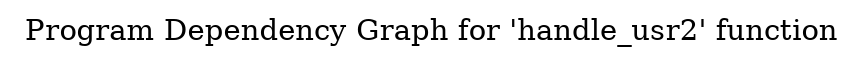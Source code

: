 digraph "Program Dependency Graph for 'handle_usr2' function" {
	label="Program Dependency Graph for 'handle_usr2' function";

}
